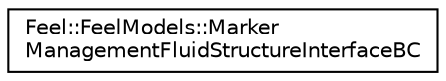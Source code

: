 digraph "Graphical Class Hierarchy"
{
 // LATEX_PDF_SIZE
  edge [fontname="Helvetica",fontsize="10",labelfontname="Helvetica",labelfontsize="10"];
  node [fontname="Helvetica",fontsize="10",shape=record];
  rankdir="LR";
  Node0 [label="Feel::FeelModels::Marker\lManagementFluidStructureInterfaceBC",height=0.2,width=0.4,color="black", fillcolor="white", style="filled",URL="$classFeel_1_1FeelModels_1_1MarkerManagementFluidStructureInterfaceBC.html",tooltip=" "];
}
